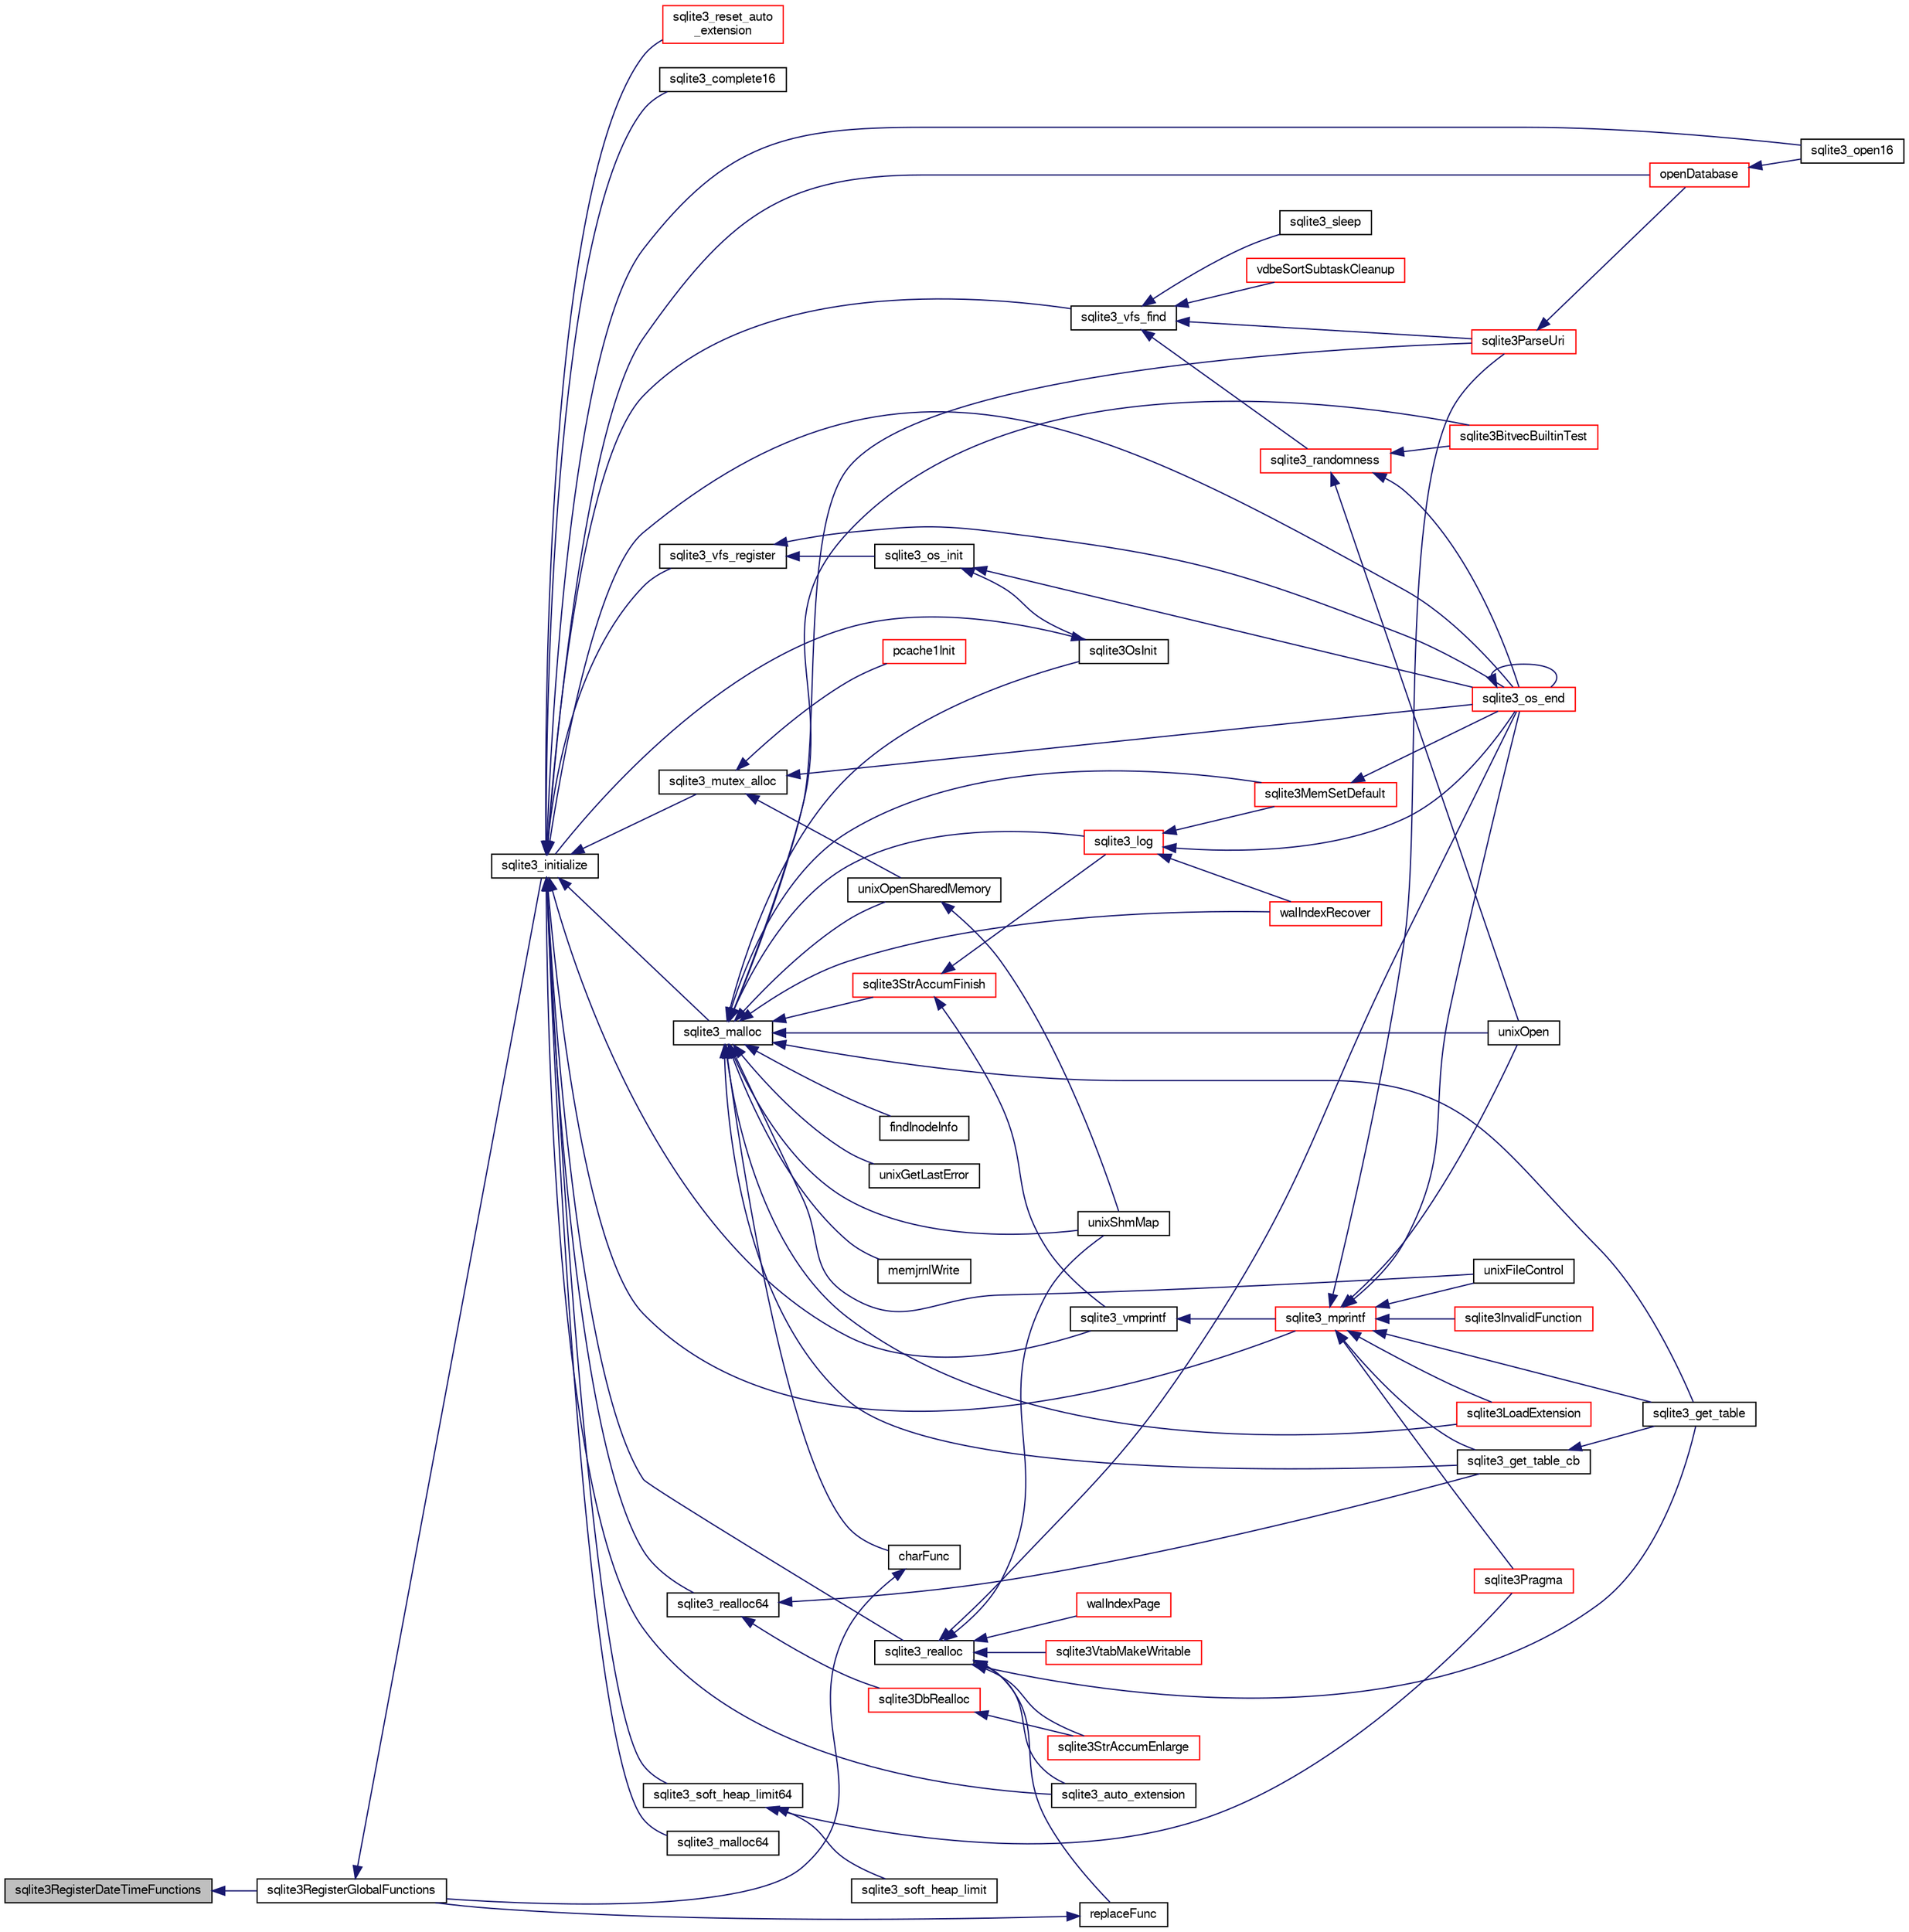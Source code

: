 digraph "sqlite3RegisterDateTimeFunctions"
{
  edge [fontname="FreeSans",fontsize="10",labelfontname="FreeSans",labelfontsize="10"];
  node [fontname="FreeSans",fontsize="10",shape=record];
  rankdir="LR";
  Node669848 [label="sqlite3RegisterDateTimeFunctions",height=0.2,width=0.4,color="black", fillcolor="grey75", style="filled", fontcolor="black"];
  Node669848 -> Node669849 [dir="back",color="midnightblue",fontsize="10",style="solid",fontname="FreeSans"];
  Node669849 [label="sqlite3RegisterGlobalFunctions",height=0.2,width=0.4,color="black", fillcolor="white", style="filled",URL="$sqlite3_8c.html#a9f75bd111010f29e1b8d74344473c4ec"];
  Node669849 -> Node669850 [dir="back",color="midnightblue",fontsize="10",style="solid",fontname="FreeSans"];
  Node669850 [label="sqlite3_initialize",height=0.2,width=0.4,color="black", fillcolor="white", style="filled",URL="$sqlite3_8h.html#ab0c0ee2d5d4cf8b28e9572296a8861df"];
  Node669850 -> Node669851 [dir="back",color="midnightblue",fontsize="10",style="solid",fontname="FreeSans"];
  Node669851 [label="sqlite3_vfs_find",height=0.2,width=0.4,color="black", fillcolor="white", style="filled",URL="$sqlite3_8h.html#ac201a26de3dfa1d6deb8069eb8d95627"];
  Node669851 -> Node669852 [dir="back",color="midnightblue",fontsize="10",style="solid",fontname="FreeSans"];
  Node669852 [label="sqlite3_randomness",height=0.2,width=0.4,color="red", fillcolor="white", style="filled",URL="$sqlite3_8h.html#aa452ad88657d4606e137b09c4e9315c7"];
  Node669852 -> Node669856 [dir="back",color="midnightblue",fontsize="10",style="solid",fontname="FreeSans"];
  Node669856 [label="unixOpen",height=0.2,width=0.4,color="black", fillcolor="white", style="filled",URL="$sqlite3_8c.html#a8ed5efc47b6e14f7805cd1bb9b215775"];
  Node669852 -> Node669857 [dir="back",color="midnightblue",fontsize="10",style="solid",fontname="FreeSans"];
  Node669857 [label="sqlite3_os_end",height=0.2,width=0.4,color="red", fillcolor="white", style="filled",URL="$sqlite3_8h.html#a2288c95881ecca13d994e42b6a958906"];
  Node669857 -> Node669857 [dir="back",color="midnightblue",fontsize="10",style="solid",fontname="FreeSans"];
  Node669852 -> Node669859 [dir="back",color="midnightblue",fontsize="10",style="solid",fontname="FreeSans"];
  Node669859 [label="sqlite3BitvecBuiltinTest",height=0.2,width=0.4,color="red", fillcolor="white", style="filled",URL="$sqlite3_8c.html#a9b4e3e921ce1ede6f10a9106c034ff9b"];
  Node669851 -> Node670255 [dir="back",color="midnightblue",fontsize="10",style="solid",fontname="FreeSans"];
  Node670255 [label="vdbeSortSubtaskCleanup",height=0.2,width=0.4,color="red", fillcolor="white", style="filled",URL="$sqlite3_8c.html#abc8ce4c3ef58cc10f5b27642aab32b30"];
  Node669851 -> Node670258 [dir="back",color="midnightblue",fontsize="10",style="solid",fontname="FreeSans"];
  Node670258 [label="sqlite3ParseUri",height=0.2,width=0.4,color="red", fillcolor="white", style="filled",URL="$sqlite3_8c.html#aaa912f29a67460d8b2186c97056e8767"];
  Node670258 -> Node670101 [dir="back",color="midnightblue",fontsize="10",style="solid",fontname="FreeSans"];
  Node670101 [label="openDatabase",height=0.2,width=0.4,color="red", fillcolor="white", style="filled",URL="$sqlite3_8c.html#a6a9c3bc3a64234e863413f41db473758"];
  Node670101 -> Node670104 [dir="back",color="midnightblue",fontsize="10",style="solid",fontname="FreeSans"];
  Node670104 [label="sqlite3_open16",height=0.2,width=0.4,color="black", fillcolor="white", style="filled",URL="$sqlite3_8h.html#adbc401bb96713f32e553db32f6f3ca33"];
  Node669851 -> Node670259 [dir="back",color="midnightblue",fontsize="10",style="solid",fontname="FreeSans"];
  Node670259 [label="sqlite3_sleep",height=0.2,width=0.4,color="black", fillcolor="white", style="filled",URL="$sqlite3_8h.html#ad0c133ddbbecb6433f3c6ebef8966efa"];
  Node669850 -> Node670260 [dir="back",color="midnightblue",fontsize="10",style="solid",fontname="FreeSans"];
  Node670260 [label="sqlite3_vfs_register",height=0.2,width=0.4,color="black", fillcolor="white", style="filled",URL="$sqlite3_8h.html#a7184b289ccd4c4c7200589137d88c4ae"];
  Node670260 -> Node670261 [dir="back",color="midnightblue",fontsize="10",style="solid",fontname="FreeSans"];
  Node670261 [label="sqlite3_os_init",height=0.2,width=0.4,color="black", fillcolor="white", style="filled",URL="$sqlite3_8h.html#acebc2290d00a32d3afe2361f2979038b"];
  Node670261 -> Node670262 [dir="back",color="midnightblue",fontsize="10",style="solid",fontname="FreeSans"];
  Node670262 [label="sqlite3OsInit",height=0.2,width=0.4,color="black", fillcolor="white", style="filled",URL="$sqlite3_8c.html#afeaa886fe1ca086a30fd278b1d069762"];
  Node670262 -> Node669850 [dir="back",color="midnightblue",fontsize="10",style="solid",fontname="FreeSans"];
  Node670261 -> Node669857 [dir="back",color="midnightblue",fontsize="10",style="solid",fontname="FreeSans"];
  Node670260 -> Node669857 [dir="back",color="midnightblue",fontsize="10",style="solid",fontname="FreeSans"];
  Node669850 -> Node670263 [dir="back",color="midnightblue",fontsize="10",style="solid",fontname="FreeSans"];
  Node670263 [label="sqlite3_mutex_alloc",height=0.2,width=0.4,color="black", fillcolor="white", style="filled",URL="$sqlite3_8h.html#aa3f89418cd18e99596435c958b29b650"];
  Node670263 -> Node670264 [dir="back",color="midnightblue",fontsize="10",style="solid",fontname="FreeSans"];
  Node670264 [label="unixOpenSharedMemory",height=0.2,width=0.4,color="black", fillcolor="white", style="filled",URL="$sqlite3_8c.html#a30775afa2e08ca6ddc7853326afed7c7"];
  Node670264 -> Node670265 [dir="back",color="midnightblue",fontsize="10",style="solid",fontname="FreeSans"];
  Node670265 [label="unixShmMap",height=0.2,width=0.4,color="black", fillcolor="white", style="filled",URL="$sqlite3_8c.html#aeaa77f0ab08a4f4ee5f86e8c9727e974"];
  Node670263 -> Node669857 [dir="back",color="midnightblue",fontsize="10",style="solid",fontname="FreeSans"];
  Node670263 -> Node670266 [dir="back",color="midnightblue",fontsize="10",style="solid",fontname="FreeSans"];
  Node670266 [label="pcache1Init",height=0.2,width=0.4,color="red", fillcolor="white", style="filled",URL="$sqlite3_8c.html#a05e9c1daf3dd812db1d769b69b20e069"];
  Node669850 -> Node670336 [dir="back",color="midnightblue",fontsize="10",style="solid",fontname="FreeSans"];
  Node670336 [label="sqlite3_soft_heap_limit64",height=0.2,width=0.4,color="black", fillcolor="white", style="filled",URL="$sqlite3_8h.html#ab37b3a4d1652e3acb2c43d1252e6b852"];
  Node670336 -> Node670337 [dir="back",color="midnightblue",fontsize="10",style="solid",fontname="FreeSans"];
  Node670337 [label="sqlite3_soft_heap_limit",height=0.2,width=0.4,color="black", fillcolor="white", style="filled",URL="$sqlite3_8h.html#a18c3472581de3072201723e798524fdc"];
  Node670336 -> Node669944 [dir="back",color="midnightblue",fontsize="10",style="solid",fontname="FreeSans"];
  Node669944 [label="sqlite3Pragma",height=0.2,width=0.4,color="red", fillcolor="white", style="filled",URL="$sqlite3_8c.html#a111391370f58f8e6a6eca51fd34d62ed"];
  Node669850 -> Node670338 [dir="back",color="midnightblue",fontsize="10",style="solid",fontname="FreeSans"];
  Node670338 [label="sqlite3_malloc",height=0.2,width=0.4,color="black", fillcolor="white", style="filled",URL="$sqlite3_8h.html#a510e31845345737f17d86ce0b2328356"];
  Node670338 -> Node670262 [dir="back",color="midnightblue",fontsize="10",style="solid",fontname="FreeSans"];
  Node670338 -> Node670334 [dir="back",color="midnightblue",fontsize="10",style="solid",fontname="FreeSans"];
  Node670334 [label="sqlite3MemSetDefault",height=0.2,width=0.4,color="red", fillcolor="white", style="filled",URL="$sqlite3_8c.html#a162fbfd727e92c5f8f72625b5ff62549"];
  Node670334 -> Node669857 [dir="back",color="midnightblue",fontsize="10",style="solid",fontname="FreeSans"];
  Node670338 -> Node670339 [dir="back",color="midnightblue",fontsize="10",style="solid",fontname="FreeSans"];
  Node670339 [label="sqlite3StrAccumFinish",height=0.2,width=0.4,color="red", fillcolor="white", style="filled",URL="$sqlite3_8c.html#adb7f26b10ac1b847db6f000ef4c2e2ba"];
  Node670339 -> Node670413 [dir="back",color="midnightblue",fontsize="10",style="solid",fontname="FreeSans"];
  Node670413 [label="sqlite3_vmprintf",height=0.2,width=0.4,color="black", fillcolor="white", style="filled",URL="$sqlite3_8h.html#ac240de67ddf003828f16a6d9dd3fa3ca"];
  Node670413 -> Node670414 [dir="back",color="midnightblue",fontsize="10",style="solid",fontname="FreeSans"];
  Node670414 [label="sqlite3_mprintf",height=0.2,width=0.4,color="red", fillcolor="white", style="filled",URL="$sqlite3_8h.html#a9533933e57f7ccbb48c32041ce3a8862"];
  Node670414 -> Node669855 [dir="back",color="midnightblue",fontsize="10",style="solid",fontname="FreeSans"];
  Node669855 [label="unixFileControl",height=0.2,width=0.4,color="black", fillcolor="white", style="filled",URL="$sqlite3_8c.html#ad71f213fa385cc58f307cefd953c03ae"];
  Node670414 -> Node669856 [dir="back",color="midnightblue",fontsize="10",style="solid",fontname="FreeSans"];
  Node670414 -> Node669857 [dir="back",color="midnightblue",fontsize="10",style="solid",fontname="FreeSans"];
  Node670414 -> Node670415 [dir="back",color="midnightblue",fontsize="10",style="solid",fontname="FreeSans"];
  Node670415 [label="sqlite3InvalidFunction",height=0.2,width=0.4,color="red", fillcolor="white", style="filled",URL="$sqlite3_8c.html#af6025be1f4733eabe60702a187c97da9"];
  Node670414 -> Node670417 [dir="back",color="midnightblue",fontsize="10",style="solid",fontname="FreeSans"];
  Node670417 [label="sqlite3LoadExtension",height=0.2,width=0.4,color="red", fillcolor="white", style="filled",URL="$sqlite3_8c.html#a3b46232455de4779a67c63b2c9004245"];
  Node670414 -> Node669944 [dir="back",color="midnightblue",fontsize="10",style="solid",fontname="FreeSans"];
  Node670414 -> Node670420 [dir="back",color="midnightblue",fontsize="10",style="solid",fontname="FreeSans"];
  Node670420 [label="sqlite3_get_table_cb",height=0.2,width=0.4,color="black", fillcolor="white", style="filled",URL="$sqlite3_8c.html#a1dbaba1b543953c0dade97357c5866b1"];
  Node670420 -> Node670060 [dir="back",color="midnightblue",fontsize="10",style="solid",fontname="FreeSans"];
  Node670060 [label="sqlite3_get_table",height=0.2,width=0.4,color="black", fillcolor="white", style="filled",URL="$sqlite3_8h.html#a5effeac4e12df57beaa35c5be1f61579"];
  Node670414 -> Node670060 [dir="back",color="midnightblue",fontsize="10",style="solid",fontname="FreeSans"];
  Node670414 -> Node670258 [dir="back",color="midnightblue",fontsize="10",style="solid",fontname="FreeSans"];
  Node670339 -> Node670523 [dir="back",color="midnightblue",fontsize="10",style="solid",fontname="FreeSans"];
  Node670523 [label="sqlite3_log",height=0.2,width=0.4,color="red", fillcolor="white", style="filled",URL="$sqlite3_8h.html#a298c9699bf9c143662c6b1fec4b2dc3b"];
  Node670523 -> Node670334 [dir="back",color="midnightblue",fontsize="10",style="solid",fontname="FreeSans"];
  Node670523 -> Node669857 [dir="back",color="midnightblue",fontsize="10",style="solid",fontname="FreeSans"];
  Node670523 -> Node670451 [dir="back",color="midnightblue",fontsize="10",style="solid",fontname="FreeSans"];
  Node670451 [label="walIndexRecover",height=0.2,width=0.4,color="red", fillcolor="white", style="filled",URL="$sqlite3_8c.html#ab4ee99f3710323acbeb6c495dd18d205"];
  Node670338 -> Node670523 [dir="back",color="midnightblue",fontsize="10",style="solid",fontname="FreeSans"];
  Node670338 -> Node670602 [dir="back",color="midnightblue",fontsize="10",style="solid",fontname="FreeSans"];
  Node670602 [label="findInodeInfo",height=0.2,width=0.4,color="black", fillcolor="white", style="filled",URL="$sqlite3_8c.html#ac92c39062e69a79c4a62dfd55242c782"];
  Node670338 -> Node669855 [dir="back",color="midnightblue",fontsize="10",style="solid",fontname="FreeSans"];
  Node670338 -> Node670264 [dir="back",color="midnightblue",fontsize="10",style="solid",fontname="FreeSans"];
  Node670338 -> Node670265 [dir="back",color="midnightblue",fontsize="10",style="solid",fontname="FreeSans"];
  Node670338 -> Node669856 [dir="back",color="midnightblue",fontsize="10",style="solid",fontname="FreeSans"];
  Node670338 -> Node670434 [dir="back",color="midnightblue",fontsize="10",style="solid",fontname="FreeSans"];
  Node670434 [label="unixGetLastError",height=0.2,width=0.4,color="black", fillcolor="white", style="filled",URL="$sqlite3_8c.html#aed1e42f49d74b419c3c85b559dd61240"];
  Node670338 -> Node669859 [dir="back",color="midnightblue",fontsize="10",style="solid",fontname="FreeSans"];
  Node670338 -> Node670451 [dir="back",color="midnightblue",fontsize="10",style="solid",fontname="FreeSans"];
  Node670338 -> Node670603 [dir="back",color="midnightblue",fontsize="10",style="solid",fontname="FreeSans"];
  Node670603 [label="memjrnlWrite",height=0.2,width=0.4,color="black", fillcolor="white", style="filled",URL="$sqlite3_8c.html#af8bd7d5d7eafce5542f8de300a120c47"];
  Node670338 -> Node670604 [dir="back",color="midnightblue",fontsize="10",style="solid",fontname="FreeSans"];
  Node670604 [label="charFunc",height=0.2,width=0.4,color="black", fillcolor="white", style="filled",URL="$sqlite3_8c.html#ab9b72ce47fcea3c3b92e816435a0fd91"];
  Node670604 -> Node669849 [dir="back",color="midnightblue",fontsize="10",style="solid",fontname="FreeSans"];
  Node670338 -> Node670417 [dir="back",color="midnightblue",fontsize="10",style="solid",fontname="FreeSans"];
  Node670338 -> Node670420 [dir="back",color="midnightblue",fontsize="10",style="solid",fontname="FreeSans"];
  Node670338 -> Node670060 [dir="back",color="midnightblue",fontsize="10",style="solid",fontname="FreeSans"];
  Node670338 -> Node670258 [dir="back",color="midnightblue",fontsize="10",style="solid",fontname="FreeSans"];
  Node669850 -> Node670605 [dir="back",color="midnightblue",fontsize="10",style="solid",fontname="FreeSans"];
  Node670605 [label="sqlite3_malloc64",height=0.2,width=0.4,color="black", fillcolor="white", style="filled",URL="$sqlite3_8h.html#a12b7ee85e539ea28c130c5c75b96a82a"];
  Node669850 -> Node670606 [dir="back",color="midnightblue",fontsize="10",style="solid",fontname="FreeSans"];
  Node670606 [label="sqlite3_realloc",height=0.2,width=0.4,color="black", fillcolor="white", style="filled",URL="$sqlite3_8h.html#a627f0eeface58024ef47403d8cc76b35"];
  Node670606 -> Node670607 [dir="back",color="midnightblue",fontsize="10",style="solid",fontname="FreeSans"];
  Node670607 [label="sqlite3StrAccumEnlarge",height=0.2,width=0.4,color="red", fillcolor="white", style="filled",URL="$sqlite3_8c.html#a38976500a97c69d65086eeccca82dd96"];
  Node670606 -> Node670265 [dir="back",color="midnightblue",fontsize="10",style="solid",fontname="FreeSans"];
  Node670606 -> Node669857 [dir="back",color="midnightblue",fontsize="10",style="solid",fontname="FreeSans"];
  Node670606 -> Node670613 [dir="back",color="midnightblue",fontsize="10",style="solid",fontname="FreeSans"];
  Node670613 [label="walIndexPage",height=0.2,width=0.4,color="red", fillcolor="white", style="filled",URL="$sqlite3_8c.html#affd3251fd1aa1218170d421177256e24"];
  Node670606 -> Node670476 [dir="back",color="midnightblue",fontsize="10",style="solid",fontname="FreeSans"];
  Node670476 [label="replaceFunc",height=0.2,width=0.4,color="black", fillcolor="white", style="filled",URL="$sqlite3_8c.html#a752b98a7c55d204c397a4902b49b1ce4"];
  Node670476 -> Node669849 [dir="back",color="midnightblue",fontsize="10",style="solid",fontname="FreeSans"];
  Node670606 -> Node670622 [dir="back",color="midnightblue",fontsize="10",style="solid",fontname="FreeSans"];
  Node670622 [label="sqlite3_auto_extension",height=0.2,width=0.4,color="black", fillcolor="white", style="filled",URL="$sqlite3_8h.html#a85a95b45e94f6bcd52aa39b6acdb36d7"];
  Node670606 -> Node670060 [dir="back",color="midnightblue",fontsize="10",style="solid",fontname="FreeSans"];
  Node670606 -> Node670623 [dir="back",color="midnightblue",fontsize="10",style="solid",fontname="FreeSans"];
  Node670623 [label="sqlite3VtabMakeWritable",height=0.2,width=0.4,color="red", fillcolor="white", style="filled",URL="$sqlite3_8c.html#a58c646608238d2619371c3e8b6bc0d86"];
  Node669850 -> Node670624 [dir="back",color="midnightblue",fontsize="10",style="solid",fontname="FreeSans"];
  Node670624 [label="sqlite3_realloc64",height=0.2,width=0.4,color="black", fillcolor="white", style="filled",URL="$sqlite3_8h.html#afe88c85e9f864a3fd92941cad197245d"];
  Node670624 -> Node670625 [dir="back",color="midnightblue",fontsize="10",style="solid",fontname="FreeSans"];
  Node670625 [label="sqlite3DbRealloc",height=0.2,width=0.4,color="red", fillcolor="white", style="filled",URL="$sqlite3_8c.html#ae028f4902a9d29bcaf310ff289ee87dc"];
  Node670625 -> Node670607 [dir="back",color="midnightblue",fontsize="10",style="solid",fontname="FreeSans"];
  Node670624 -> Node670420 [dir="back",color="midnightblue",fontsize="10",style="solid",fontname="FreeSans"];
  Node669850 -> Node670413 [dir="back",color="midnightblue",fontsize="10",style="solid",fontname="FreeSans"];
  Node669850 -> Node670414 [dir="back",color="midnightblue",fontsize="10",style="solid",fontname="FreeSans"];
  Node669850 -> Node669857 [dir="back",color="midnightblue",fontsize="10",style="solid",fontname="FreeSans"];
  Node669850 -> Node670622 [dir="back",color="midnightblue",fontsize="10",style="solid",fontname="FreeSans"];
  Node669850 -> Node670724 [dir="back",color="midnightblue",fontsize="10",style="solid",fontname="FreeSans"];
  Node670724 [label="sqlite3_reset_auto\l_extension",height=0.2,width=0.4,color="red", fillcolor="white", style="filled",URL="$sqlite3_8h.html#ac33f4064ae6690cada7bdc89e8153ffc"];
  Node669850 -> Node670589 [dir="back",color="midnightblue",fontsize="10",style="solid",fontname="FreeSans"];
  Node670589 [label="sqlite3_complete16",height=0.2,width=0.4,color="black", fillcolor="white", style="filled",URL="$sqlite3_8h.html#a3260341c2ef82787acca48414a1d03a1"];
  Node669850 -> Node670101 [dir="back",color="midnightblue",fontsize="10",style="solid",fontname="FreeSans"];
  Node669850 -> Node670104 [dir="back",color="midnightblue",fontsize="10",style="solid",fontname="FreeSans"];
}

